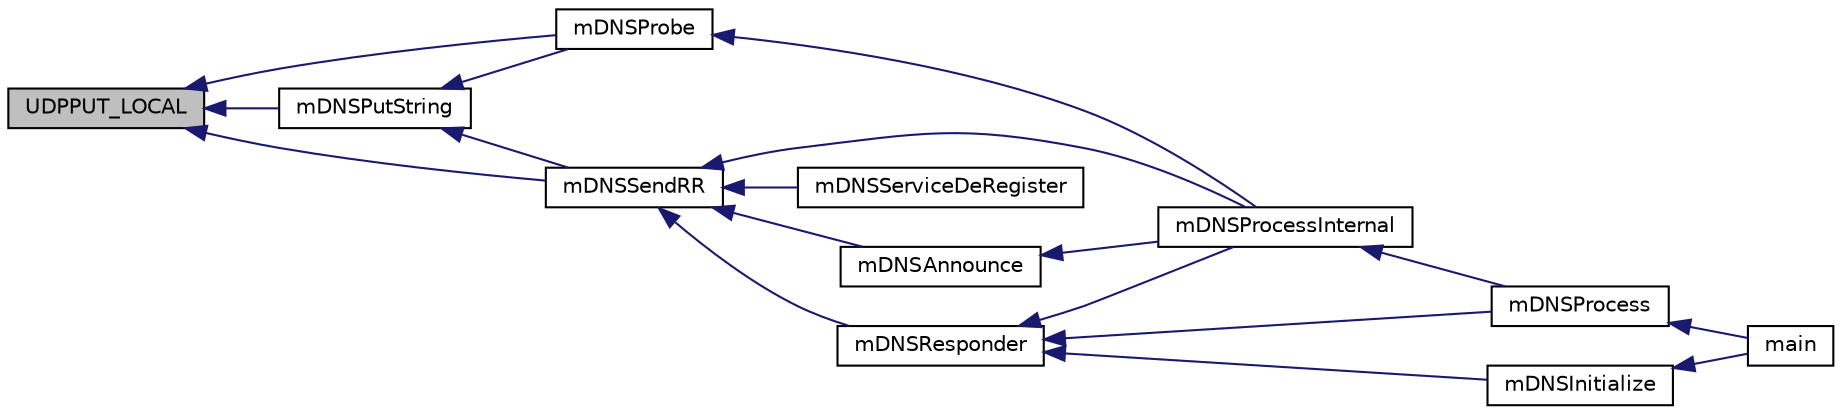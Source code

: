 digraph "UDPPUT_LOCAL"
{
  edge [fontname="Helvetica",fontsize="10",labelfontname="Helvetica",labelfontsize="10"];
  node [fontname="Helvetica",fontsize="10",shape=record];
  rankdir="LR";
  Node1 [label="UDPPUT_LOCAL",height=0.2,width=0.4,color="black", fillcolor="grey75", style="filled", fontcolor="black"];
  Node1 -> Node2 [dir="back",color="midnightblue",fontsize="10",style="solid"];
  Node2 [label="mDNSPutString",height=0.2,width=0.4,color="black", fillcolor="white", style="filled",URL="$_zeroconf_multicast_d_n_s_8c.html#a476f393d05186c2f6f05021290ce3b59"];
  Node2 -> Node3 [dir="back",color="midnightblue",fontsize="10",style="solid"];
  Node3 [label="mDNSProbe",height=0.2,width=0.4,color="black", fillcolor="white", style="filled",URL="$_zeroconf_multicast_d_n_s_8c.html#afc08a5421e1f6da3a23309ba56bb7f8e"];
  Node3 -> Node4 [dir="back",color="midnightblue",fontsize="10",style="solid"];
  Node4 [label="mDNSProcessInternal",height=0.2,width=0.4,color="black", fillcolor="white", style="filled",URL="$_zeroconf_multicast_d_n_s_8c.html#a790561fcaf99874b79eab7db039b8c71"];
  Node4 -> Node5 [dir="back",color="midnightblue",fontsize="10",style="solid"];
  Node5 [label="mDNSProcess",height=0.2,width=0.4,color="black", fillcolor="white", style="filled",URL="$_zeroconf_multicast_d_n_s_8c.html#a2b66183d48d7fd2050e1661557927e1e"];
  Node5 -> Node6 [dir="back",color="midnightblue",fontsize="10",style="solid"];
  Node6 [label="main",height=0.2,width=0.4,color="black", fillcolor="white", style="filled",URL="$_main_demo_8c.html#a6288eba0f8e8ad3ab1544ad731eb7667"];
  Node2 -> Node7 [dir="back",color="midnightblue",fontsize="10",style="solid"];
  Node7 [label="mDNSSendRR",height=0.2,width=0.4,color="black", fillcolor="white", style="filled",URL="$_zeroconf_multicast_d_n_s_8c.html#a73f6ad93226e78d3b3c677a0ac2ca133"];
  Node7 -> Node8 [dir="back",color="midnightblue",fontsize="10",style="solid"];
  Node8 [label="mDNSServiceDeRegister",height=0.2,width=0.4,color="black", fillcolor="white", style="filled",URL="$_zeroconf_multicast_d_n_s_8c.html#aa057fa57f0614721f5f7f3ddeaf02def"];
  Node7 -> Node9 [dir="back",color="midnightblue",fontsize="10",style="solid"];
  Node9 [label="mDNSAnnounce",height=0.2,width=0.4,color="black", fillcolor="white", style="filled",URL="$_zeroconf_multicast_d_n_s_8c.html#a1e02c702d1b8e90e54b511bdd8c403d3"];
  Node9 -> Node4 [dir="back",color="midnightblue",fontsize="10",style="solid"];
  Node7 -> Node10 [dir="back",color="midnightblue",fontsize="10",style="solid"];
  Node10 [label="mDNSResponder",height=0.2,width=0.4,color="black", fillcolor="white", style="filled",URL="$_zeroconf_multicast_d_n_s_8c.html#a9db99a259559d5b3e5f537b2b4f235a6"];
  Node10 -> Node11 [dir="back",color="midnightblue",fontsize="10",style="solid"];
  Node11 [label="mDNSInitialize",height=0.2,width=0.4,color="black", fillcolor="white", style="filled",URL="$_zeroconf_multicast_d_n_s_8c.html#adf52d26b251ad70adb7ca097394986d1"];
  Node11 -> Node6 [dir="back",color="midnightblue",fontsize="10",style="solid"];
  Node10 -> Node4 [dir="back",color="midnightblue",fontsize="10",style="solid"];
  Node10 -> Node5 [dir="back",color="midnightblue",fontsize="10",style="solid"];
  Node7 -> Node4 [dir="back",color="midnightblue",fontsize="10",style="solid"];
  Node1 -> Node3 [dir="back",color="midnightblue",fontsize="10",style="solid"];
  Node1 -> Node7 [dir="back",color="midnightblue",fontsize="10",style="solid"];
}
